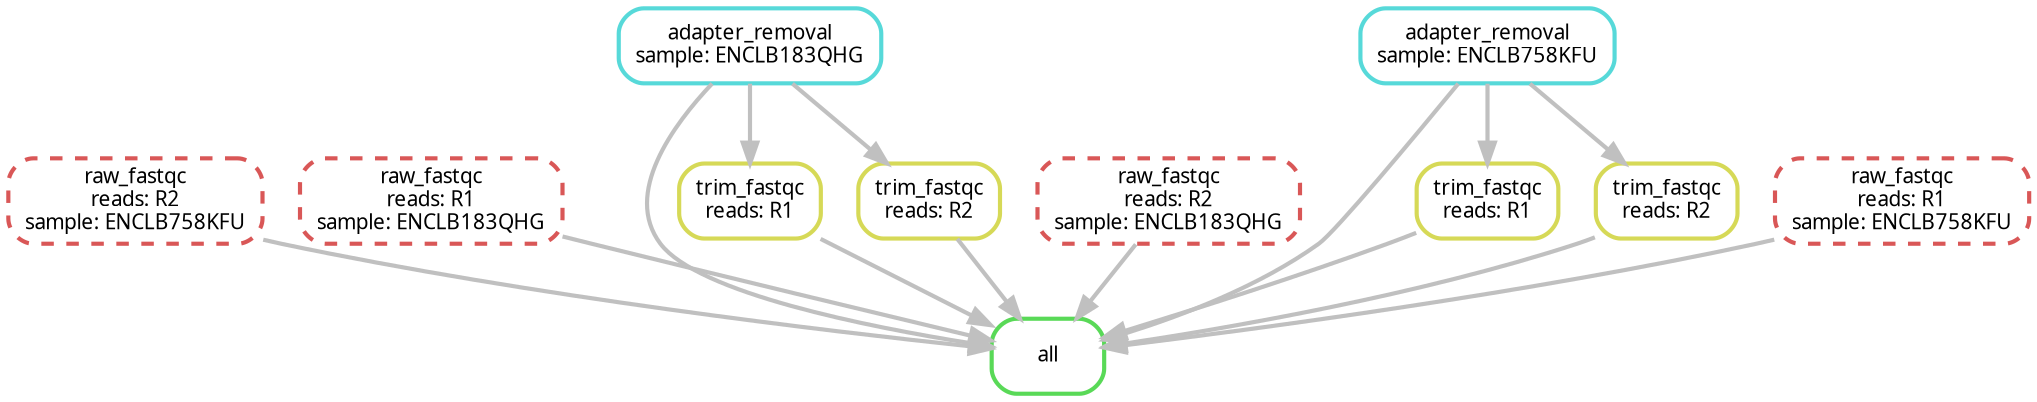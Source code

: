 digraph snakemake_dag {
    graph[bgcolor=white, margin=0];
    node[shape=box, style=rounded, fontname=sans,                 fontsize=10, penwidth=2];
    edge[penwidth=2, color=grey];
	0[label = "all", color = "0.33 0.6 0.85", style="rounded"];
	1[label = "raw_fastqc\nreads: R2\nsample: ENCLB758KFU", color = "0.00 0.6 0.85", style="rounded,dashed"];
	2[label = "raw_fastqc\nreads: R1\nsample: ENCLB183QHG", color = "0.00 0.6 0.85", style="rounded,dashed"];
	3[label = "trim_fastqc\nreads: R1", color = "0.17 0.6 0.85", style="rounded"];
	4[label = "raw_fastqc\nreads: R2\nsample: ENCLB183QHG", color = "0.00 0.6 0.85", style="rounded,dashed"];
	5[label = "adapter_removal\nsample: ENCLB183QHG", color = "0.50 0.6 0.85", style="rounded"];
	6[label = "adapter_removal\nsample: ENCLB758KFU", color = "0.50 0.6 0.85", style="rounded"];
	7[label = "trim_fastqc\nreads: R2", color = "0.17 0.6 0.85", style="rounded"];
	8[label = "trim_fastqc\nreads: R1", color = "0.17 0.6 0.85", style="rounded"];
	9[label = "raw_fastqc\nreads: R1\nsample: ENCLB758KFU", color = "0.00 0.6 0.85", style="rounded,dashed"];
	10[label = "trim_fastqc\nreads: R2", color = "0.17 0.6 0.85", style="rounded"];
	1 -> 0
	2 -> 0
	3 -> 0
	4 -> 0
	5 -> 0
	6 -> 0
	7 -> 0
	8 -> 0
	9 -> 0
	10 -> 0
	5 -> 3
	5 -> 7
	6 -> 8
	6 -> 10
}            
